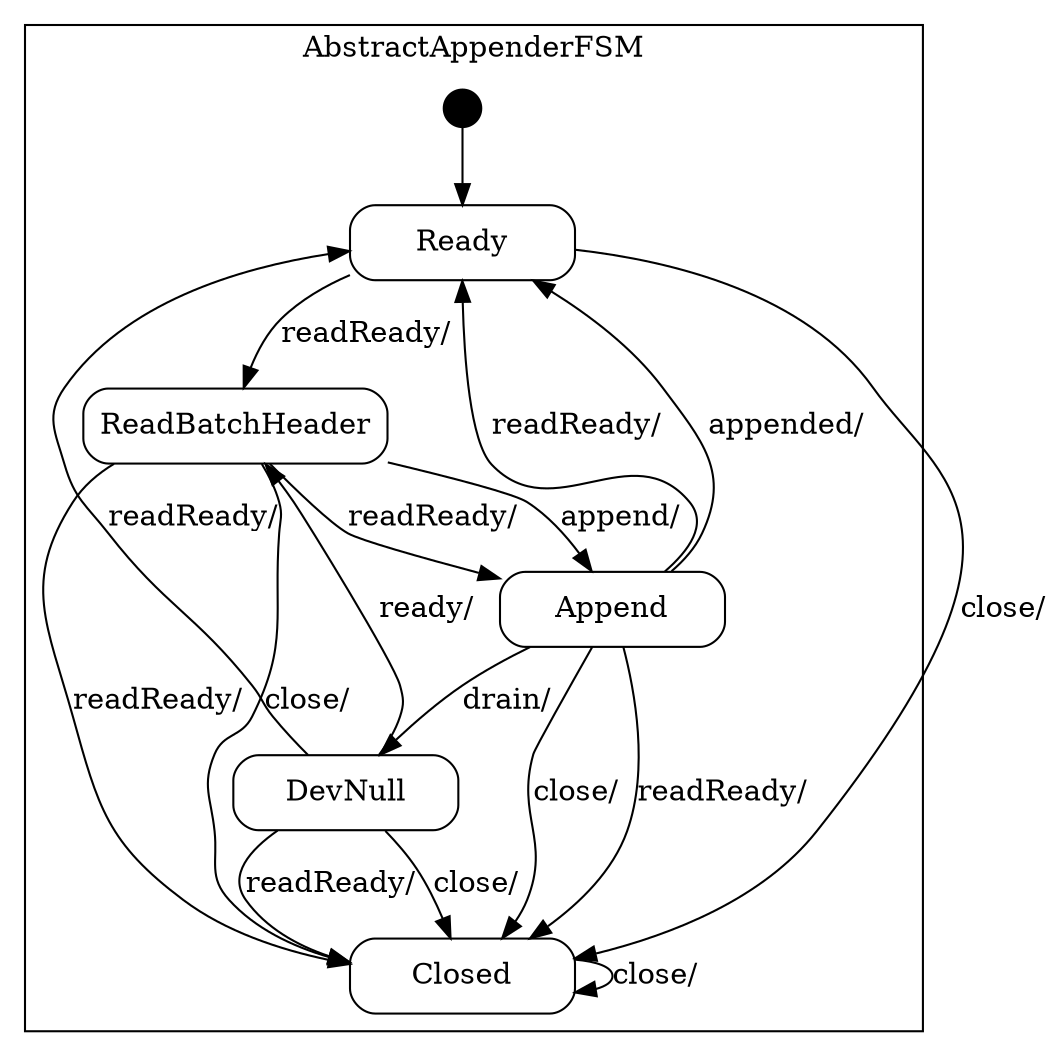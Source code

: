 digraph AbstractAppender {

    node
        [shape=Mrecord width=1.5];

    subgraph cluster_AbstractAppenderFSM {

        label="AbstractAppenderFSM";

        //
        // States (Nodes)
        //

        "AbstractAppenderFSM::Ready"
            [label="{Ready}"];

        "AbstractAppenderFSM::Append"
            [label="{Append}"];

        "AbstractAppenderFSM::DevNull"
            [label="{DevNull}"];

        "AbstractAppenderFSM::ReadBatchHeader"
            [label="{ReadBatchHeader}"];

        "AbstractAppenderFSM::Closed"
            [label="{Closed}"];

        "%start"
            [label="" shape=circle style=filled fillcolor=black width=0.25];

        //
        // Transitions (Edges)
        //

        "AbstractAppenderFSM::Ready" -> "AbstractAppenderFSM::ReadBatchHeader"
            [label="readReady/\l"];

        "AbstractAppenderFSM::Ready" -> "AbstractAppenderFSM::Closed"
            [label="close/\l"];

        "AbstractAppenderFSM::Append" -> "AbstractAppenderFSM::DevNull"
            [label="drain/\l"];

        "AbstractAppenderFSM::Append" -> "AbstractAppenderFSM::Closed"
            [label="readReady/\l"];

        "AbstractAppenderFSM::Append" -> "AbstractAppenderFSM::Ready"
            [label="readReady/\l"];

        "AbstractAppenderFSM::Append" -> "AbstractAppenderFSM::Ready"
            [label="appended/\l"];

        "AbstractAppenderFSM::Append" -> "AbstractAppenderFSM::Closed"
            [label="close/\l"];

        "AbstractAppenderFSM::DevNull" -> "AbstractAppenderFSM::ReadBatchHeader"
            [label="ready/\l"];

        "AbstractAppenderFSM::DevNull" -> "AbstractAppenderFSM::Closed"
            [label="readReady/\l"];

        "AbstractAppenderFSM::DevNull" -> "AbstractAppenderFSM::Ready"
            [label="readReady/\l"];

        "AbstractAppenderFSM::DevNull" -> "AbstractAppenderFSM::Closed"
            [label="close/\l"];

        "AbstractAppenderFSM::ReadBatchHeader" -> "AbstractAppenderFSM::Append"
            [label="append/\l"];

        "AbstractAppenderFSM::ReadBatchHeader" -> "AbstractAppenderFSM::Closed"
            [label="readReady/\l"];

        "AbstractAppenderFSM::ReadBatchHeader" -> "AbstractAppenderFSM::Append"
            [label="readReady/\l"];

        "AbstractAppenderFSM::ReadBatchHeader" -> "AbstractAppenderFSM::Closed"
            [label="close/\l"];

        "AbstractAppenderFSM::Closed" -> "AbstractAppenderFSM::Closed"
            [label="close/\l"];

        "%start" -> "AbstractAppenderFSM::Ready"
    }

}
